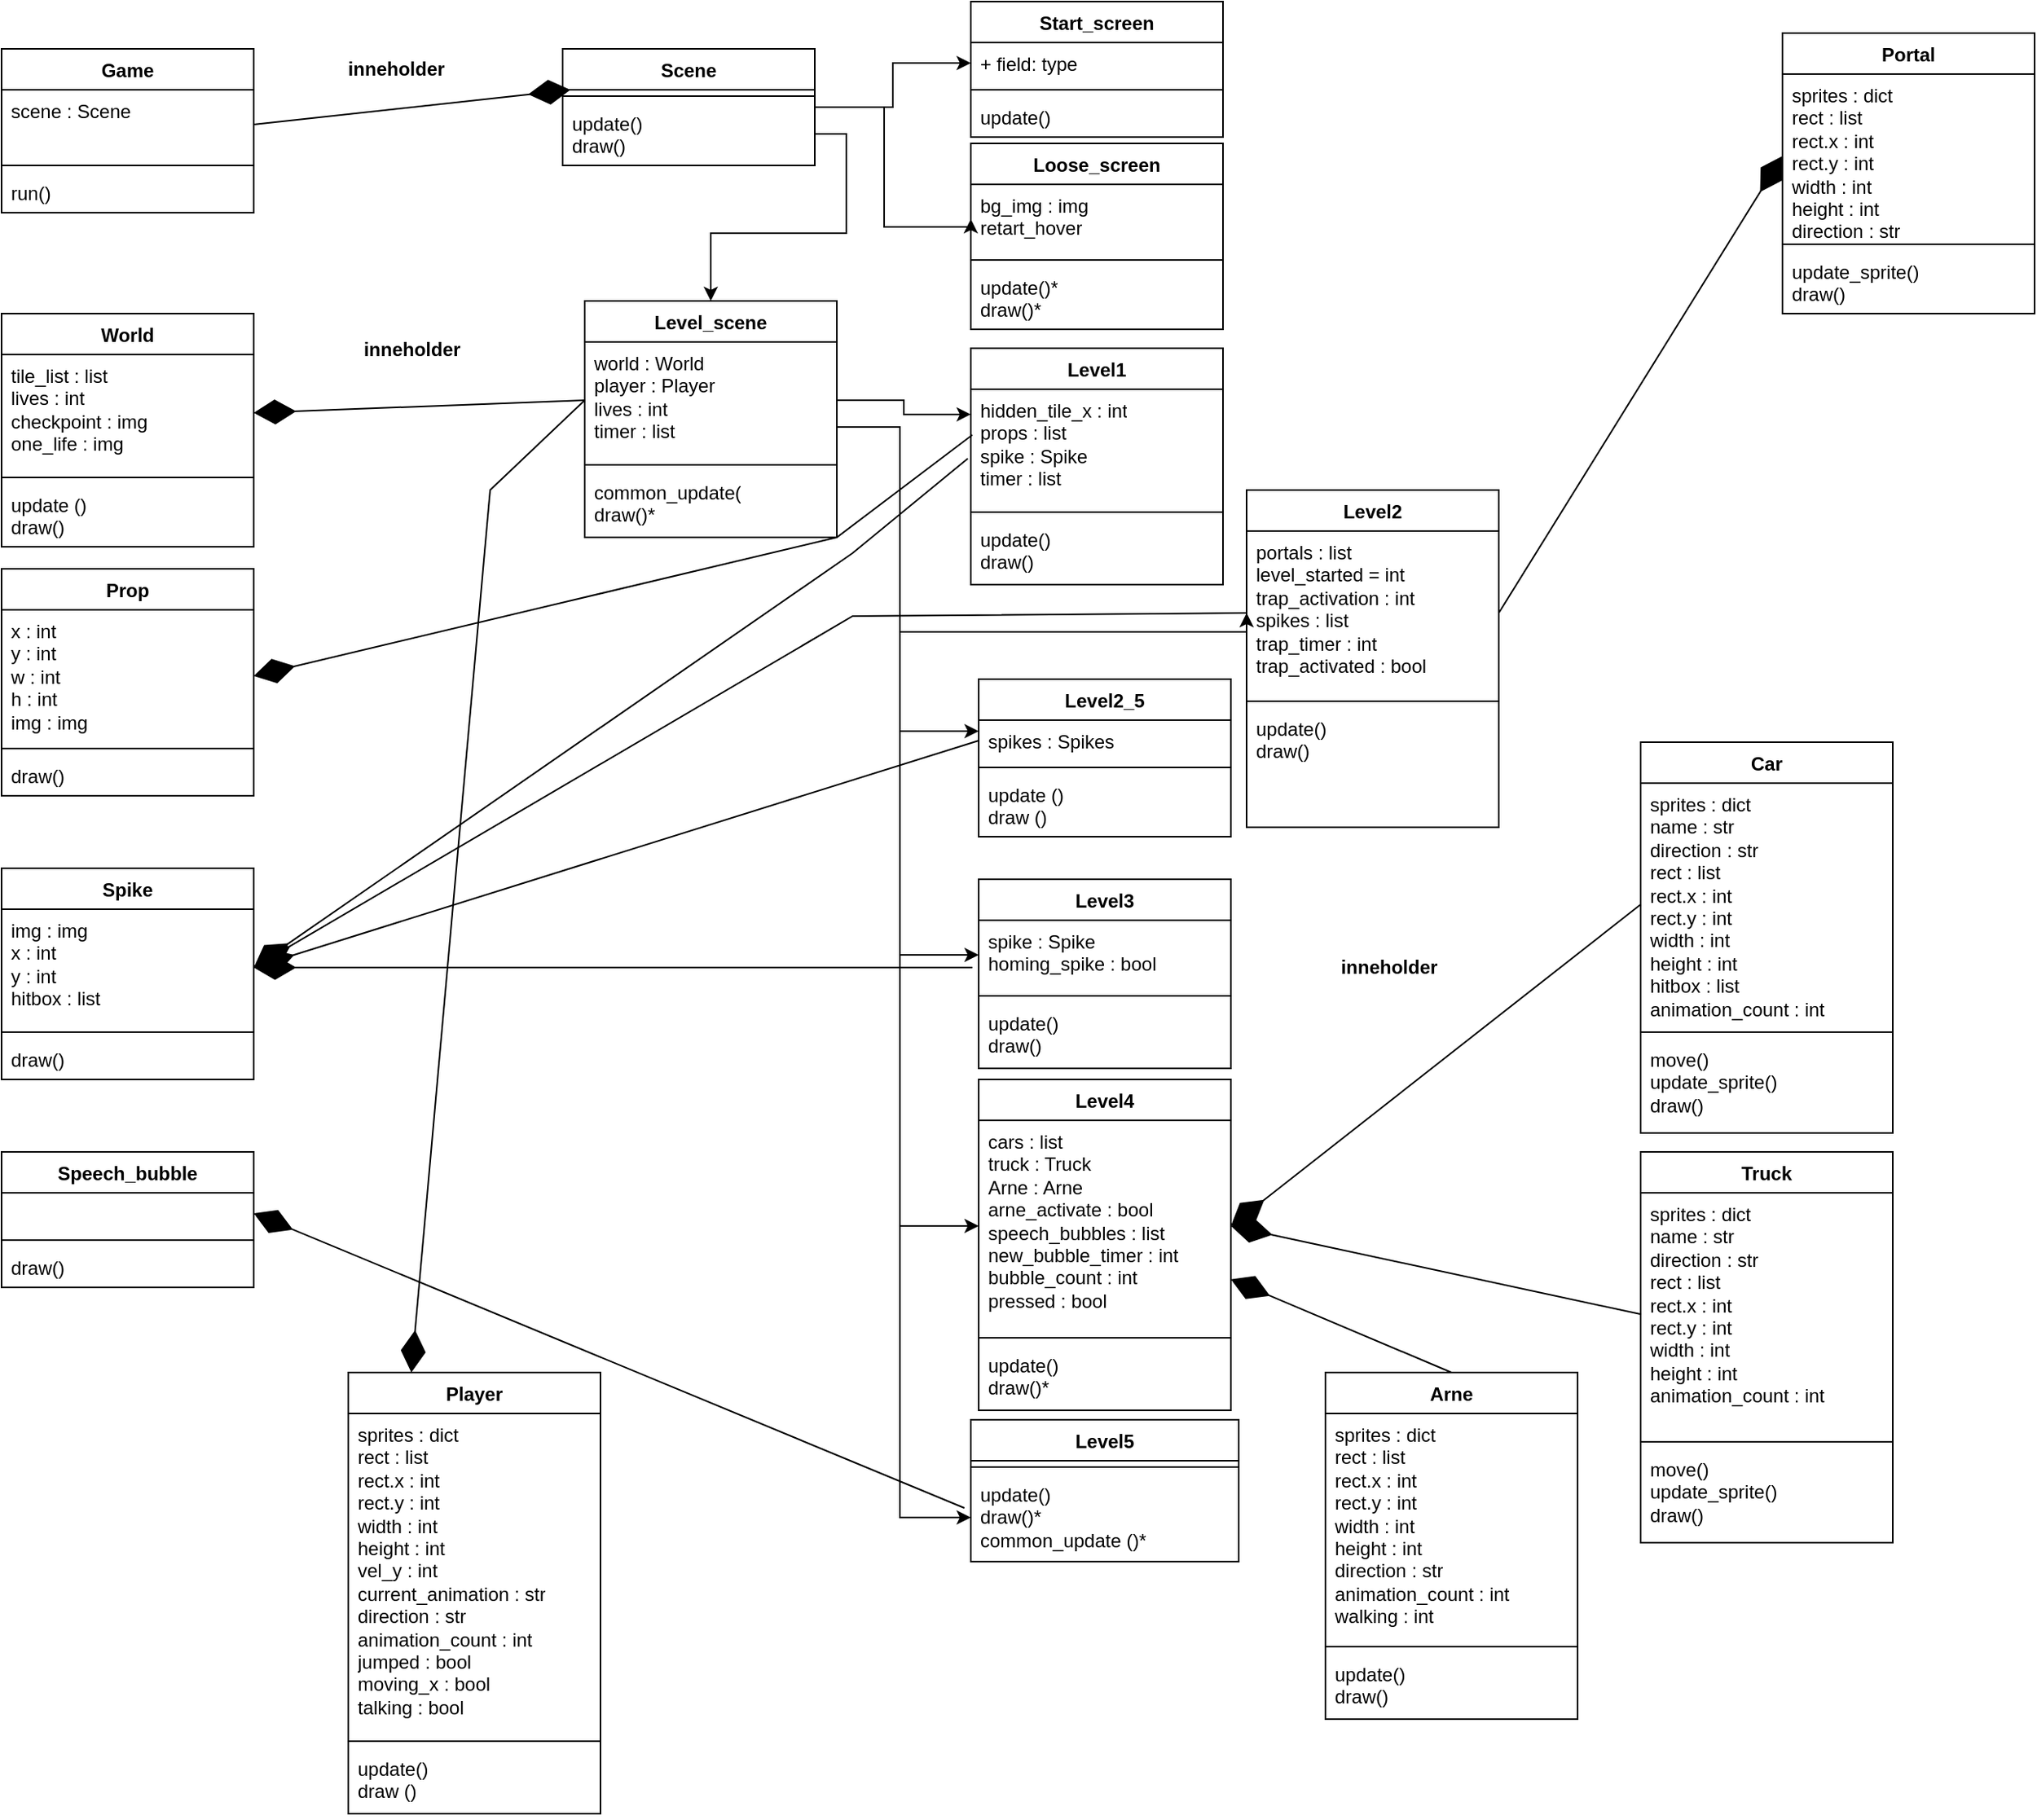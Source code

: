 <mxfile version="24.1.0" type="device">
  <diagram name="Page-1" id="Ebbxk_6DhA9hak8yVnVT">
    <mxGraphModel dx="2726" dy="1694" grid="1" gridSize="10" guides="1" tooltips="1" connect="1" arrows="1" fold="1" page="1" pageScale="1" pageWidth="827" pageHeight="1169" math="0" shadow="0">
      <root>
        <mxCell id="0" />
        <mxCell id="1" parent="0" />
        <mxCell id="CbIVxcJemx_BiSmKkHxG-1" value="Game" style="swimlane;fontStyle=1;align=center;verticalAlign=top;childLayout=stackLayout;horizontal=1;startSize=26;horizontalStack=0;resizeParent=1;resizeParentMax=0;resizeLast=0;collapsible=1;marginBottom=0;whiteSpace=wrap;html=1;" parent="1" vertex="1">
          <mxGeometry x="20" y="30" width="160" height="104" as="geometry" />
        </mxCell>
        <mxCell id="CbIVxcJemx_BiSmKkHxG-2" value="scene : Scene" style="text;strokeColor=none;fillColor=none;align=left;verticalAlign=top;spacingLeft=4;spacingRight=4;overflow=hidden;rotatable=0;points=[[0,0.5],[1,0.5]];portConstraint=eastwest;whiteSpace=wrap;html=1;" parent="CbIVxcJemx_BiSmKkHxG-1" vertex="1">
          <mxGeometry y="26" width="160" height="44" as="geometry" />
        </mxCell>
        <mxCell id="CbIVxcJemx_BiSmKkHxG-3" value="" style="line;strokeWidth=1;fillColor=none;align=left;verticalAlign=middle;spacingTop=-1;spacingLeft=3;spacingRight=3;rotatable=0;labelPosition=right;points=[];portConstraint=eastwest;strokeColor=inherit;" parent="CbIVxcJemx_BiSmKkHxG-1" vertex="1">
          <mxGeometry y="70" width="160" height="8" as="geometry" />
        </mxCell>
        <mxCell id="CbIVxcJemx_BiSmKkHxG-4" value="run()&lt;br&gt;&lt;span style=&quot;white-space: pre;&quot;&gt;&#x9;&lt;/span&gt;" style="text;strokeColor=none;fillColor=none;align=left;verticalAlign=top;spacingLeft=4;spacingRight=4;overflow=hidden;rotatable=0;points=[[0,0.5],[1,0.5]];portConstraint=eastwest;whiteSpace=wrap;html=1;" parent="CbIVxcJemx_BiSmKkHxG-1" vertex="1">
          <mxGeometry y="78" width="160" height="26" as="geometry" />
        </mxCell>
        <mxCell id="JnuXOSgZGFoVNnN7le-H-18" style="edgeStyle=orthogonalEdgeStyle;rounded=0;orthogonalLoop=1;jettySize=auto;html=1;entryX=0;entryY=0.5;entryDx=0;entryDy=0;" parent="1" source="CbIVxcJemx_BiSmKkHxG-5" target="CbIVxcJemx_BiSmKkHxG-15" edge="1">
          <mxGeometry relative="1" as="geometry" />
        </mxCell>
        <mxCell id="JnuXOSgZGFoVNnN7le-H-23" style="edgeStyle=orthogonalEdgeStyle;rounded=0;orthogonalLoop=1;jettySize=auto;html=1;entryX=0;entryY=0.5;entryDx=0;entryDy=0;" parent="1" source="CbIVxcJemx_BiSmKkHxG-5" target="JnuXOSgZGFoVNnN7le-H-20" edge="1">
          <mxGeometry relative="1" as="geometry">
            <Array as="points">
              <mxPoint x="580" y="67" />
              <mxPoint x="580" y="143" />
            </Array>
          </mxGeometry>
        </mxCell>
        <mxCell id="CbIVxcJemx_BiSmKkHxG-5" value="Scene" style="swimlane;fontStyle=1;align=center;verticalAlign=top;childLayout=stackLayout;horizontal=1;startSize=26;horizontalStack=0;resizeParent=1;resizeParentMax=0;resizeLast=0;collapsible=1;marginBottom=0;whiteSpace=wrap;html=1;" parent="1" vertex="1">
          <mxGeometry x="376" y="30" width="160" height="74" as="geometry" />
        </mxCell>
        <mxCell id="CbIVxcJemx_BiSmKkHxG-7" value="" style="line;strokeWidth=1;fillColor=none;align=left;verticalAlign=middle;spacingTop=-1;spacingLeft=3;spacingRight=3;rotatable=0;labelPosition=right;points=[];portConstraint=eastwest;strokeColor=inherit;" parent="CbIVxcJemx_BiSmKkHxG-5" vertex="1">
          <mxGeometry y="26" width="160" height="8" as="geometry" />
        </mxCell>
        <mxCell id="CbIVxcJemx_BiSmKkHxG-8" value="update()&lt;br&gt;draw()" style="text;strokeColor=none;fillColor=none;align=left;verticalAlign=top;spacingLeft=4;spacingRight=4;overflow=hidden;rotatable=0;points=[[0,0.5],[1,0.5]];portConstraint=eastwest;whiteSpace=wrap;html=1;" parent="CbIVxcJemx_BiSmKkHxG-5" vertex="1">
          <mxGeometry y="34" width="160" height="40" as="geometry" />
        </mxCell>
        <mxCell id="CbIVxcJemx_BiSmKkHxG-14" value="Start_screen" style="swimlane;fontStyle=1;align=center;verticalAlign=top;childLayout=stackLayout;horizontal=1;startSize=26;horizontalStack=0;resizeParent=1;resizeParentMax=0;resizeLast=0;collapsible=1;marginBottom=0;whiteSpace=wrap;html=1;" parent="1" vertex="1">
          <mxGeometry x="635" width="160" height="86" as="geometry" />
        </mxCell>
        <mxCell id="CbIVxcJemx_BiSmKkHxG-15" value="+ field: type" style="text;strokeColor=none;fillColor=none;align=left;verticalAlign=top;spacingLeft=4;spacingRight=4;overflow=hidden;rotatable=0;points=[[0,0.5],[1,0.5]];portConstraint=eastwest;whiteSpace=wrap;html=1;" parent="CbIVxcJemx_BiSmKkHxG-14" vertex="1">
          <mxGeometry y="26" width="160" height="26" as="geometry" />
        </mxCell>
        <mxCell id="CbIVxcJemx_BiSmKkHxG-16" value="" style="line;strokeWidth=1;fillColor=none;align=left;verticalAlign=middle;spacingTop=-1;spacingLeft=3;spacingRight=3;rotatable=0;labelPosition=right;points=[];portConstraint=eastwest;strokeColor=inherit;" parent="CbIVxcJemx_BiSmKkHxG-14" vertex="1">
          <mxGeometry y="52" width="160" height="8" as="geometry" />
        </mxCell>
        <mxCell id="CbIVxcJemx_BiSmKkHxG-17" value="update()" style="text;strokeColor=none;fillColor=none;align=left;verticalAlign=top;spacingLeft=4;spacingRight=4;overflow=hidden;rotatable=0;points=[[0,0.5],[1,0.5]];portConstraint=eastwest;whiteSpace=wrap;html=1;" parent="CbIVxcJemx_BiSmKkHxG-14" vertex="1">
          <mxGeometry y="60" width="160" height="26" as="geometry" />
        </mxCell>
        <mxCell id="spAWiIbim0lPPHiVurjQ-5" value="Level_scene" style="swimlane;fontStyle=1;align=center;verticalAlign=top;childLayout=stackLayout;horizontal=1;startSize=26;horizontalStack=0;resizeParent=1;resizeParentMax=0;resizeLast=0;collapsible=1;marginBottom=0;whiteSpace=wrap;html=1;" parent="1" vertex="1">
          <mxGeometry x="390" y="190" width="160" height="150" as="geometry" />
        </mxCell>
        <mxCell id="spAWiIbim0lPPHiVurjQ-6" value="world : World&lt;div&gt;player : Player&lt;/div&gt;&lt;div&gt;lives : int&lt;/div&gt;&lt;div&gt;timer : list&lt;/div&gt;&lt;div&gt;&lt;br&gt;&lt;/div&gt;" style="text;strokeColor=none;fillColor=none;align=left;verticalAlign=top;spacingLeft=4;spacingRight=4;overflow=hidden;rotatable=0;points=[[0,0.5],[1,0.5]];portConstraint=eastwest;whiteSpace=wrap;html=1;" parent="spAWiIbim0lPPHiVurjQ-5" vertex="1">
          <mxGeometry y="26" width="160" height="74" as="geometry" />
        </mxCell>
        <mxCell id="spAWiIbim0lPPHiVurjQ-7" value="" style="line;strokeWidth=1;fillColor=none;align=left;verticalAlign=middle;spacingTop=-1;spacingLeft=3;spacingRight=3;rotatable=0;labelPosition=right;points=[];portConstraint=eastwest;strokeColor=inherit;" parent="spAWiIbim0lPPHiVurjQ-5" vertex="1">
          <mxGeometry y="100" width="160" height="8" as="geometry" />
        </mxCell>
        <mxCell id="spAWiIbim0lPPHiVurjQ-8" value="&lt;div&gt;&lt;span style=&quot;background-color: initial;&quot;&gt;common_update(&lt;/span&gt;&lt;/div&gt;&lt;div&gt;&lt;span style=&quot;background-color: initial;&quot;&gt;draw()*&lt;/span&gt;&lt;br&gt;&lt;/div&gt;" style="text;strokeColor=none;fillColor=none;align=left;verticalAlign=top;spacingLeft=4;spacingRight=4;overflow=hidden;rotatable=0;points=[[0,0.5],[1,0.5]];portConstraint=eastwest;whiteSpace=wrap;html=1;" parent="spAWiIbim0lPPHiVurjQ-5" vertex="1">
          <mxGeometry y="108" width="160" height="42" as="geometry" />
        </mxCell>
        <mxCell id="spAWiIbim0lPPHiVurjQ-9" style="edgeStyle=orthogonalEdgeStyle;rounded=0;orthogonalLoop=1;jettySize=auto;html=1;entryX=0.5;entryY=0;entryDx=0;entryDy=0;" parent="1" source="CbIVxcJemx_BiSmKkHxG-8" target="spAWiIbim0lPPHiVurjQ-5" edge="1">
          <mxGeometry relative="1" as="geometry" />
        </mxCell>
        <mxCell id="spAWiIbim0lPPHiVurjQ-15" value="" style="edgeStyle=orthogonalEdgeStyle;rounded=0;orthogonalLoop=1;jettySize=auto;html=1;entryX=0;entryY=0.216;entryDx=0;entryDy=0;entryPerimeter=0;" parent="1" source="spAWiIbim0lPPHiVurjQ-6" target="oyk3hhe5RCSap7K3VobC-30" edge="1">
          <mxGeometry relative="1" as="geometry">
            <mxPoint x="630" y="240" as="targetPoint" />
          </mxGeometry>
        </mxCell>
        <mxCell id="jMoNaXCtbVuasNQORkRf-4" style="edgeStyle=orthogonalEdgeStyle;rounded=0;orthogonalLoop=1;jettySize=auto;html=1;entryX=0;entryY=0.5;entryDx=0;entryDy=0;" parent="1" source="spAWiIbim0lPPHiVurjQ-6" target="oyk3hhe5RCSap7K3VobC-26" edge="1">
          <mxGeometry relative="1" as="geometry">
            <mxPoint x="630" y="340" as="targetPoint" />
            <Array as="points">
              <mxPoint x="590" y="270" />
              <mxPoint x="590" y="400" />
              <mxPoint x="810" y="400" />
            </Array>
          </mxGeometry>
        </mxCell>
        <mxCell id="jMoNaXCtbVuasNQORkRf-5" value="World" style="swimlane;fontStyle=1;align=center;verticalAlign=top;childLayout=stackLayout;horizontal=1;startSize=26;horizontalStack=0;resizeParent=1;resizeParentMax=0;resizeLast=0;collapsible=1;marginBottom=0;whiteSpace=wrap;html=1;" parent="1" vertex="1">
          <mxGeometry x="20" y="198" width="160" height="148" as="geometry" />
        </mxCell>
        <mxCell id="jMoNaXCtbVuasNQORkRf-6" value="tile_list : list&lt;div&gt;lives : int&lt;/div&gt;&lt;div&gt;checkpoint : img&lt;/div&gt;&lt;div&gt;one_life : img&lt;/div&gt;" style="text;strokeColor=none;fillColor=none;align=left;verticalAlign=top;spacingLeft=4;spacingRight=4;overflow=hidden;rotatable=0;points=[[0,0.5],[1,0.5]];portConstraint=eastwest;whiteSpace=wrap;html=1;" parent="jMoNaXCtbVuasNQORkRf-5" vertex="1">
          <mxGeometry y="26" width="160" height="74" as="geometry" />
        </mxCell>
        <mxCell id="jMoNaXCtbVuasNQORkRf-7" value="" style="line;strokeWidth=1;fillColor=none;align=left;verticalAlign=middle;spacingTop=-1;spacingLeft=3;spacingRight=3;rotatable=0;labelPosition=right;points=[];portConstraint=eastwest;strokeColor=inherit;" parent="jMoNaXCtbVuasNQORkRf-5" vertex="1">
          <mxGeometry y="100" width="160" height="8" as="geometry" />
        </mxCell>
        <mxCell id="jMoNaXCtbVuasNQORkRf-8" value="&lt;div&gt;update ()&lt;/div&gt;draw()" style="text;strokeColor=none;fillColor=none;align=left;verticalAlign=top;spacingLeft=4;spacingRight=4;overflow=hidden;rotatable=0;points=[[0,0.5],[1,0.5]];portConstraint=eastwest;whiteSpace=wrap;html=1;" parent="jMoNaXCtbVuasNQORkRf-5" vertex="1">
          <mxGeometry y="108" width="160" height="40" as="geometry" />
        </mxCell>
        <mxCell id="jMoNaXCtbVuasNQORkRf-9" value="Player" style="swimlane;fontStyle=1;align=center;verticalAlign=top;childLayout=stackLayout;horizontal=1;startSize=26;horizontalStack=0;resizeParent=1;resizeParentMax=0;resizeLast=0;collapsible=1;marginBottom=0;whiteSpace=wrap;html=1;" parent="1" vertex="1">
          <mxGeometry x="240" y="870" width="160" height="280" as="geometry" />
        </mxCell>
        <mxCell id="jMoNaXCtbVuasNQORkRf-10" value="sprites : dict&lt;div&gt;rect : list&lt;/div&gt;&lt;div&gt;rect.x : int&lt;/div&gt;&lt;div&gt;rect.y : int&lt;/div&gt;&lt;div&gt;width : int&lt;/div&gt;&lt;div&gt;height : int&lt;/div&gt;&lt;div&gt;vel_y : int&lt;/div&gt;&lt;div&gt;current_animation : str&lt;/div&gt;&lt;div&gt;direction : str&lt;/div&gt;&lt;div&gt;animation_count : int&lt;/div&gt;&lt;div&gt;jumped : bool&lt;/div&gt;&lt;div&gt;moving_x : bool&lt;/div&gt;&lt;div&gt;talking : bool&lt;/div&gt;" style="text;strokeColor=none;fillColor=none;align=left;verticalAlign=top;spacingLeft=4;spacingRight=4;overflow=hidden;rotatable=0;points=[[0,0.5],[1,0.5]];portConstraint=eastwest;whiteSpace=wrap;html=1;" parent="jMoNaXCtbVuasNQORkRf-9" vertex="1">
          <mxGeometry y="26" width="160" height="204" as="geometry" />
        </mxCell>
        <mxCell id="jMoNaXCtbVuasNQORkRf-11" value="" style="line;strokeWidth=1;fillColor=none;align=left;verticalAlign=middle;spacingTop=-1;spacingLeft=3;spacingRight=3;rotatable=0;labelPosition=right;points=[];portConstraint=eastwest;strokeColor=inherit;" parent="jMoNaXCtbVuasNQORkRf-9" vertex="1">
          <mxGeometry y="230" width="160" height="8" as="geometry" />
        </mxCell>
        <mxCell id="jMoNaXCtbVuasNQORkRf-12" value="update()&lt;div&gt;draw ()&lt;/div&gt;" style="text;strokeColor=none;fillColor=none;align=left;verticalAlign=top;spacingLeft=4;spacingRight=4;overflow=hidden;rotatable=0;points=[[0,0.5],[1,0.5]];portConstraint=eastwest;whiteSpace=wrap;html=1;" parent="jMoNaXCtbVuasNQORkRf-9" vertex="1">
          <mxGeometry y="238" width="160" height="42" as="geometry" />
        </mxCell>
        <mxCell id="WpdQJ1alRs7kfE9KycOP-10" value="Level5" style="swimlane;fontStyle=1;align=center;verticalAlign=top;childLayout=stackLayout;horizontal=1;startSize=26;horizontalStack=0;resizeParent=1;resizeParentMax=0;resizeLast=0;collapsible=1;marginBottom=0;whiteSpace=wrap;html=1;" parent="1" vertex="1">
          <mxGeometry x="635" y="900" width="170" height="90" as="geometry" />
        </mxCell>
        <mxCell id="WpdQJ1alRs7kfE9KycOP-11" value="" style="line;strokeWidth=1;fillColor=none;align=left;verticalAlign=middle;spacingTop=-1;spacingLeft=3;spacingRight=3;rotatable=0;labelPosition=right;points=[];portConstraint=eastwest;strokeColor=inherit;" parent="WpdQJ1alRs7kfE9KycOP-10" vertex="1">
          <mxGeometry y="26" width="170" height="8" as="geometry" />
        </mxCell>
        <mxCell id="WpdQJ1alRs7kfE9KycOP-12" value="update()&lt;div&gt;draw()*&lt;/div&gt;&lt;div&gt;common_update ()*&lt;/div&gt;" style="text;strokeColor=none;fillColor=none;align=left;verticalAlign=top;spacingLeft=4;spacingRight=4;overflow=hidden;rotatable=0;points=[[0,0.5],[1,0.5]];portConstraint=eastwest;whiteSpace=wrap;html=1;" parent="WpdQJ1alRs7kfE9KycOP-10" vertex="1">
          <mxGeometry y="34" width="170" height="56" as="geometry" />
        </mxCell>
        <mxCell id="WpdQJ1alRs7kfE9KycOP-13" value="" style="endArrow=classic;html=1;rounded=0;entryX=0;entryY=0.269;entryDx=0;entryDy=0;entryPerimeter=0;" parent="1" target="oyk3hhe5RCSap7K3VobC-22" edge="1">
          <mxGeometry width="50" height="50" relative="1" as="geometry">
            <mxPoint x="590" y="340" as="sourcePoint" />
            <mxPoint x="627.96" y="451.02" as="targetPoint" />
            <Array as="points">
              <mxPoint x="590" y="463" />
            </Array>
          </mxGeometry>
        </mxCell>
        <mxCell id="WpdQJ1alRs7kfE9KycOP-14" value="" style="endArrow=classic;html=1;rounded=0;entryX=0;entryY=0.5;entryDx=0;entryDy=0;" parent="1" edge="1" target="oyk3hhe5RCSap7K3VobC-18">
          <mxGeometry width="50" height="50" relative="1" as="geometry">
            <mxPoint x="590" y="450" as="sourcePoint" />
            <mxPoint x="628" y="561" as="targetPoint" />
            <Array as="points">
              <mxPoint x="590" y="605" />
            </Array>
          </mxGeometry>
        </mxCell>
        <mxCell id="WpdQJ1alRs7kfE9KycOP-15" value="" style="endArrow=classic;html=1;rounded=0;entryX=0;entryY=0.5;entryDx=0;entryDy=0;" parent="1" edge="1" target="oyk3hhe5RCSap7K3VobC-14">
          <mxGeometry width="50" height="50" relative="1" as="geometry">
            <mxPoint x="590" y="560" as="sourcePoint" />
            <mxPoint x="628" y="671" as="targetPoint" />
            <Array as="points">
              <mxPoint x="590" y="777" />
            </Array>
          </mxGeometry>
        </mxCell>
        <mxCell id="WpdQJ1alRs7kfE9KycOP-16" value="" style="endArrow=classic;html=1;rounded=0;entryX=0;entryY=0.5;entryDx=0;entryDy=0;" parent="1" edge="1" target="WpdQJ1alRs7kfE9KycOP-12">
          <mxGeometry width="50" height="50" relative="1" as="geometry">
            <mxPoint x="590" y="650" as="sourcePoint" />
            <mxPoint x="628" y="761" as="targetPoint" />
            <Array as="points">
              <mxPoint x="590" y="962" />
            </Array>
          </mxGeometry>
        </mxCell>
        <mxCell id="JnuXOSgZGFoVNnN7le-H-1" value="Prop" style="swimlane;fontStyle=1;align=center;verticalAlign=top;childLayout=stackLayout;horizontal=1;startSize=26;horizontalStack=0;resizeParent=1;resizeParentMax=0;resizeLast=0;collapsible=1;marginBottom=0;whiteSpace=wrap;html=1;" parent="1" vertex="1">
          <mxGeometry x="20" y="360" width="160" height="144" as="geometry" />
        </mxCell>
        <mxCell id="JnuXOSgZGFoVNnN7le-H-2" value="x : int&lt;div&gt;y : int&lt;/div&gt;&lt;div&gt;w : int&lt;/div&gt;&lt;div&gt;h : int&lt;/div&gt;&lt;div&gt;img : img&lt;/div&gt;&lt;div&gt;&lt;br&gt;&lt;/div&gt;&lt;div&gt;&lt;br&gt;&lt;/div&gt;" style="text;strokeColor=none;fillColor=none;align=left;verticalAlign=top;spacingLeft=4;spacingRight=4;overflow=hidden;rotatable=0;points=[[0,0.5],[1,0.5]];portConstraint=eastwest;whiteSpace=wrap;html=1;" parent="JnuXOSgZGFoVNnN7le-H-1" vertex="1">
          <mxGeometry y="26" width="160" height="84" as="geometry" />
        </mxCell>
        <mxCell id="JnuXOSgZGFoVNnN7le-H-3" value="" style="line;strokeWidth=1;fillColor=none;align=left;verticalAlign=middle;spacingTop=-1;spacingLeft=3;spacingRight=3;rotatable=0;labelPosition=right;points=[];portConstraint=eastwest;strokeColor=inherit;" parent="JnuXOSgZGFoVNnN7le-H-1" vertex="1">
          <mxGeometry y="110" width="160" height="8" as="geometry" />
        </mxCell>
        <mxCell id="JnuXOSgZGFoVNnN7le-H-4" value="draw()" style="text;strokeColor=none;fillColor=none;align=left;verticalAlign=top;spacingLeft=4;spacingRight=4;overflow=hidden;rotatable=0;points=[[0,0.5],[1,0.5]];portConstraint=eastwest;whiteSpace=wrap;html=1;" parent="JnuXOSgZGFoVNnN7le-H-1" vertex="1">
          <mxGeometry y="118" width="160" height="26" as="geometry" />
        </mxCell>
        <mxCell id="JnuXOSgZGFoVNnN7le-H-6" value="Spike" style="swimlane;fontStyle=1;align=center;verticalAlign=top;childLayout=stackLayout;horizontal=1;startSize=26;horizontalStack=0;resizeParent=1;resizeParentMax=0;resizeLast=0;collapsible=1;marginBottom=0;whiteSpace=wrap;html=1;" parent="1" vertex="1">
          <mxGeometry x="20" y="550" width="160" height="134" as="geometry" />
        </mxCell>
        <mxCell id="JnuXOSgZGFoVNnN7le-H-7" value="img : img&lt;div&gt;x : int&lt;/div&gt;&lt;div&gt;y : int&lt;/div&gt;&lt;div&gt;hitbox : list&lt;/div&gt;" style="text;strokeColor=none;fillColor=none;align=left;verticalAlign=top;spacingLeft=4;spacingRight=4;overflow=hidden;rotatable=0;points=[[0,0.5],[1,0.5]];portConstraint=eastwest;whiteSpace=wrap;html=1;" parent="JnuXOSgZGFoVNnN7le-H-6" vertex="1">
          <mxGeometry y="26" width="160" height="74" as="geometry" />
        </mxCell>
        <mxCell id="JnuXOSgZGFoVNnN7le-H-8" value="" style="line;strokeWidth=1;fillColor=none;align=left;verticalAlign=middle;spacingTop=-1;spacingLeft=3;spacingRight=3;rotatable=0;labelPosition=right;points=[];portConstraint=eastwest;strokeColor=inherit;" parent="JnuXOSgZGFoVNnN7le-H-6" vertex="1">
          <mxGeometry y="100" width="160" height="8" as="geometry" />
        </mxCell>
        <mxCell id="JnuXOSgZGFoVNnN7le-H-9" value="draw()" style="text;strokeColor=none;fillColor=none;align=left;verticalAlign=top;spacingLeft=4;spacingRight=4;overflow=hidden;rotatable=0;points=[[0,0.5],[1,0.5]];portConstraint=eastwest;whiteSpace=wrap;html=1;" parent="JnuXOSgZGFoVNnN7le-H-6" vertex="1">
          <mxGeometry y="108" width="160" height="26" as="geometry" />
        </mxCell>
        <mxCell id="JnuXOSgZGFoVNnN7le-H-10" value="Speech_bubble" style="swimlane;fontStyle=1;align=center;verticalAlign=top;childLayout=stackLayout;horizontal=1;startSize=26;horizontalStack=0;resizeParent=1;resizeParentMax=0;resizeLast=0;collapsible=1;marginBottom=0;whiteSpace=wrap;html=1;" parent="1" vertex="1">
          <mxGeometry x="20" y="730" width="160" height="86" as="geometry" />
        </mxCell>
        <mxCell id="JnuXOSgZGFoVNnN7le-H-11" value="&lt;div&gt;&lt;br&gt;&lt;/div&gt;" style="text;strokeColor=none;fillColor=none;align=left;verticalAlign=top;spacingLeft=4;spacingRight=4;overflow=hidden;rotatable=0;points=[[0,0.5],[1,0.5]];portConstraint=eastwest;whiteSpace=wrap;html=1;" parent="JnuXOSgZGFoVNnN7le-H-10" vertex="1">
          <mxGeometry y="26" width="160" height="26" as="geometry" />
        </mxCell>
        <mxCell id="JnuXOSgZGFoVNnN7le-H-12" value="" style="line;strokeWidth=1;fillColor=none;align=left;verticalAlign=middle;spacingTop=-1;spacingLeft=3;spacingRight=3;rotatable=0;labelPosition=right;points=[];portConstraint=eastwest;strokeColor=inherit;" parent="JnuXOSgZGFoVNnN7le-H-10" vertex="1">
          <mxGeometry y="52" width="160" height="8" as="geometry" />
        </mxCell>
        <mxCell id="JnuXOSgZGFoVNnN7le-H-13" value="draw()" style="text;strokeColor=none;fillColor=none;align=left;verticalAlign=top;spacingLeft=4;spacingRight=4;overflow=hidden;rotatable=0;points=[[0,0.5],[1,0.5]];portConstraint=eastwest;whiteSpace=wrap;html=1;" parent="JnuXOSgZGFoVNnN7le-H-10" vertex="1">
          <mxGeometry y="60" width="160" height="26" as="geometry" />
        </mxCell>
        <mxCell id="JnuXOSgZGFoVNnN7le-H-19" value="Loose_screen" style="swimlane;fontStyle=1;align=center;verticalAlign=top;childLayout=stackLayout;horizontal=1;startSize=26;horizontalStack=0;resizeParent=1;resizeParentMax=0;resizeLast=0;collapsible=1;marginBottom=0;whiteSpace=wrap;html=1;" parent="1" vertex="1">
          <mxGeometry x="635" y="90" width="160" height="118" as="geometry" />
        </mxCell>
        <mxCell id="JnuXOSgZGFoVNnN7le-H-20" value="bg_img : img&lt;div&gt;retart_hover&lt;/div&gt;" style="text;strokeColor=none;fillColor=none;align=left;verticalAlign=top;spacingLeft=4;spacingRight=4;overflow=hidden;rotatable=0;points=[[0,0.5],[1,0.5]];portConstraint=eastwest;whiteSpace=wrap;html=1;" parent="JnuXOSgZGFoVNnN7le-H-19" vertex="1">
          <mxGeometry y="26" width="160" height="44" as="geometry" />
        </mxCell>
        <mxCell id="JnuXOSgZGFoVNnN7le-H-21" value="" style="line;strokeWidth=1;fillColor=none;align=left;verticalAlign=middle;spacingTop=-1;spacingLeft=3;spacingRight=3;rotatable=0;labelPosition=right;points=[];portConstraint=eastwest;strokeColor=inherit;" parent="JnuXOSgZGFoVNnN7le-H-19" vertex="1">
          <mxGeometry y="70" width="160" height="8" as="geometry" />
        </mxCell>
        <mxCell id="JnuXOSgZGFoVNnN7le-H-22" value="update()*&lt;div&gt;draw()*&lt;/div&gt;" style="text;strokeColor=none;fillColor=none;align=left;verticalAlign=top;spacingLeft=4;spacingRight=4;overflow=hidden;rotatable=0;points=[[0,0.5],[1,0.5]];portConstraint=eastwest;whiteSpace=wrap;html=1;" parent="JnuXOSgZGFoVNnN7le-H-19" vertex="1">
          <mxGeometry y="78" width="160" height="40" as="geometry" />
        </mxCell>
        <mxCell id="JnuXOSgZGFoVNnN7le-H-24" value="Car" style="swimlane;fontStyle=1;align=center;verticalAlign=top;childLayout=stackLayout;horizontal=1;startSize=26;horizontalStack=0;resizeParent=1;resizeParentMax=0;resizeLast=0;collapsible=1;marginBottom=0;whiteSpace=wrap;html=1;" parent="1" vertex="1">
          <mxGeometry x="1060" y="470" width="160" height="248" as="geometry" />
        </mxCell>
        <mxCell id="JnuXOSgZGFoVNnN7le-H-25" value="sprites : dict&lt;div&gt;name : str&lt;/div&gt;&lt;div&gt;direction : str&lt;/div&gt;&lt;div&gt;rect : list&lt;/div&gt;&lt;div&gt;rect.x : int&lt;/div&gt;&lt;div&gt;rect.y : int&lt;/div&gt;&lt;div&gt;width : int&lt;/div&gt;&lt;div&gt;height : int&lt;/div&gt;&lt;div&gt;hitbox : list&lt;/div&gt;&lt;div&gt;animation_count : int&lt;/div&gt;" style="text;strokeColor=none;fillColor=none;align=left;verticalAlign=top;spacingLeft=4;spacingRight=4;overflow=hidden;rotatable=0;points=[[0,0.5],[1,0.5]];portConstraint=eastwest;whiteSpace=wrap;html=1;" parent="JnuXOSgZGFoVNnN7le-H-24" vertex="1">
          <mxGeometry y="26" width="160" height="154" as="geometry" />
        </mxCell>
        <mxCell id="JnuXOSgZGFoVNnN7le-H-26" value="" style="line;strokeWidth=1;fillColor=none;align=left;verticalAlign=middle;spacingTop=-1;spacingLeft=3;spacingRight=3;rotatable=0;labelPosition=right;points=[];portConstraint=eastwest;strokeColor=inherit;" parent="JnuXOSgZGFoVNnN7le-H-24" vertex="1">
          <mxGeometry y="180" width="160" height="8" as="geometry" />
        </mxCell>
        <mxCell id="JnuXOSgZGFoVNnN7le-H-27" value="move()&lt;div&gt;update_sprite()&lt;/div&gt;&lt;div&gt;draw()&lt;/div&gt;" style="text;strokeColor=none;fillColor=none;align=left;verticalAlign=top;spacingLeft=4;spacingRight=4;overflow=hidden;rotatable=0;points=[[0,0.5],[1,0.5]];portConstraint=eastwest;whiteSpace=wrap;html=1;" parent="JnuXOSgZGFoVNnN7le-H-24" vertex="1">
          <mxGeometry y="188" width="160" height="60" as="geometry" />
        </mxCell>
        <mxCell id="JnuXOSgZGFoVNnN7le-H-28" value="Truck" style="swimlane;fontStyle=1;align=center;verticalAlign=top;childLayout=stackLayout;horizontal=1;startSize=26;horizontalStack=0;resizeParent=1;resizeParentMax=0;resizeLast=0;collapsible=1;marginBottom=0;whiteSpace=wrap;html=1;" parent="1" vertex="1">
          <mxGeometry x="1060" y="730" width="160" height="248" as="geometry" />
        </mxCell>
        <mxCell id="JnuXOSgZGFoVNnN7le-H-29" value="sprites : dict&lt;div&gt;name : str&lt;/div&gt;&lt;div&gt;direction : str&lt;/div&gt;&lt;div&gt;rect : list&lt;/div&gt;&lt;div&gt;rect.x : int&lt;/div&gt;&lt;div&gt;rect.y : int&lt;/div&gt;&lt;div&gt;width : int&lt;/div&gt;&lt;div&gt;height : int&lt;/div&gt;&lt;div&gt;animation_count : int&lt;/div&gt;" style="text;strokeColor=none;fillColor=none;align=left;verticalAlign=top;spacingLeft=4;spacingRight=4;overflow=hidden;rotatable=0;points=[[0,0.5],[1,0.5]];portConstraint=eastwest;whiteSpace=wrap;html=1;" parent="JnuXOSgZGFoVNnN7le-H-28" vertex="1">
          <mxGeometry y="26" width="160" height="154" as="geometry" />
        </mxCell>
        <mxCell id="JnuXOSgZGFoVNnN7le-H-30" value="" style="line;strokeWidth=1;fillColor=none;align=left;verticalAlign=middle;spacingTop=-1;spacingLeft=3;spacingRight=3;rotatable=0;labelPosition=right;points=[];portConstraint=eastwest;strokeColor=inherit;" parent="JnuXOSgZGFoVNnN7le-H-28" vertex="1">
          <mxGeometry y="180" width="160" height="8" as="geometry" />
        </mxCell>
        <mxCell id="JnuXOSgZGFoVNnN7le-H-31" value="move()&lt;div&gt;update_sprite()&lt;/div&gt;&lt;div&gt;draw()&lt;/div&gt;" style="text;strokeColor=none;fillColor=none;align=left;verticalAlign=top;spacingLeft=4;spacingRight=4;overflow=hidden;rotatable=0;points=[[0,0.5],[1,0.5]];portConstraint=eastwest;whiteSpace=wrap;html=1;" parent="JnuXOSgZGFoVNnN7le-H-28" vertex="1">
          <mxGeometry y="188" width="160" height="60" as="geometry" />
        </mxCell>
        <mxCell id="JnuXOSgZGFoVNnN7le-H-32" value="Portal" style="swimlane;fontStyle=1;align=center;verticalAlign=top;childLayout=stackLayout;horizontal=1;startSize=26;horizontalStack=0;resizeParent=1;resizeParentMax=0;resizeLast=0;collapsible=1;marginBottom=0;whiteSpace=wrap;html=1;" parent="1" vertex="1">
          <mxGeometry x="1150" y="20" width="160" height="178" as="geometry" />
        </mxCell>
        <mxCell id="JnuXOSgZGFoVNnN7le-H-33" value="sprites : dict&lt;div&gt;rect : list&lt;/div&gt;&lt;div&gt;rect.x : int&lt;/div&gt;&lt;div&gt;rect.y : int&lt;/div&gt;&lt;div&gt;width : int&lt;/div&gt;&lt;div&gt;height : int&lt;/div&gt;&lt;div&gt;direction : str&lt;/div&gt;&lt;div&gt;animation_count : int&lt;/div&gt;" style="text;strokeColor=none;fillColor=none;align=left;verticalAlign=top;spacingLeft=4;spacingRight=4;overflow=hidden;rotatable=0;points=[[0,0.5],[1,0.5]];portConstraint=eastwest;whiteSpace=wrap;html=1;" parent="JnuXOSgZGFoVNnN7le-H-32" vertex="1">
          <mxGeometry y="26" width="160" height="104" as="geometry" />
        </mxCell>
        <mxCell id="JnuXOSgZGFoVNnN7le-H-34" value="" style="line;strokeWidth=1;fillColor=none;align=left;verticalAlign=middle;spacingTop=-1;spacingLeft=3;spacingRight=3;rotatable=0;labelPosition=right;points=[];portConstraint=eastwest;strokeColor=inherit;" parent="JnuXOSgZGFoVNnN7le-H-32" vertex="1">
          <mxGeometry y="130" width="160" height="8" as="geometry" />
        </mxCell>
        <mxCell id="JnuXOSgZGFoVNnN7le-H-35" value="update_sprite()&lt;div&gt;draw()&lt;/div&gt;" style="text;strokeColor=none;fillColor=none;align=left;verticalAlign=top;spacingLeft=4;spacingRight=4;overflow=hidden;rotatable=0;points=[[0,0.5],[1,0.5]];portConstraint=eastwest;whiteSpace=wrap;html=1;" parent="JnuXOSgZGFoVNnN7le-H-32" vertex="1">
          <mxGeometry y="138" width="160" height="40" as="geometry" />
        </mxCell>
        <mxCell id="oyk3hhe5RCSap7K3VobC-1" value="" style="endArrow=diamondThin;endFill=1;endSize=24;html=1;rounded=0;exitX=0;exitY=0.5;exitDx=0;exitDy=0;entryX=1;entryY=0.5;entryDx=0;entryDy=0;" edge="1" parent="1" source="spAWiIbim0lPPHiVurjQ-6" target="jMoNaXCtbVuasNQORkRf-6">
          <mxGeometry width="160" relative="1" as="geometry">
            <mxPoint x="240" y="350" as="sourcePoint" />
            <mxPoint x="400" y="350" as="targetPoint" />
          </mxGeometry>
        </mxCell>
        <mxCell id="oyk3hhe5RCSap7K3VobC-2" value="" style="endArrow=diamondThin;endFill=1;endSize=24;html=1;rounded=0;exitX=1;exitY=0.5;exitDx=0;exitDy=0;entryX=0.031;entryY=0;entryDx=0;entryDy=0;entryPerimeter=0;" edge="1" parent="1" source="CbIVxcJemx_BiSmKkHxG-2" target="CbIVxcJemx_BiSmKkHxG-7">
          <mxGeometry width="160" relative="1" as="geometry">
            <mxPoint x="400" y="172" as="sourcePoint" />
            <mxPoint x="190" y="190" as="targetPoint" />
          </mxGeometry>
        </mxCell>
        <mxCell id="oyk3hhe5RCSap7K3VobC-3" value="" style="endArrow=diamondThin;endFill=1;endSize=24;html=1;rounded=0;exitX=0.006;exitY=0.392;exitDx=0;exitDy=0;entryX=1;entryY=0.5;entryDx=0;entryDy=0;exitPerimeter=0;" edge="1" parent="1" source="oyk3hhe5RCSap7K3VobC-30" target="JnuXOSgZGFoVNnN7le-H-2">
          <mxGeometry width="160" relative="1" as="geometry">
            <mxPoint x="630" y="257" as="sourcePoint" />
            <mxPoint x="240" y="468" as="targetPoint" />
            <Array as="points">
              <mxPoint x="550" y="340" />
            </Array>
          </mxGeometry>
        </mxCell>
        <mxCell id="oyk3hhe5RCSap7K3VobC-4" value="" style="endArrow=diamondThin;endFill=1;endSize=24;html=1;rounded=0;exitX=-0.012;exitY=0.595;exitDx=0;exitDy=0;entryX=1;entryY=0.5;entryDx=0;entryDy=0;exitPerimeter=0;" edge="1" parent="1" source="oyk3hhe5RCSap7K3VobC-30" target="JnuXOSgZGFoVNnN7le-H-7">
          <mxGeometry width="160" relative="1" as="geometry">
            <mxPoint x="628.98" y="269.006" as="sourcePoint" />
            <mxPoint x="220" y="600" as="targetPoint" />
            <Array as="points">
              <mxPoint x="560" y="350" />
            </Array>
          </mxGeometry>
        </mxCell>
        <mxCell id="oyk3hhe5RCSap7K3VobC-5" value="" style="endArrow=diamondThin;endFill=1;endSize=24;html=1;rounded=0;exitX=0;exitY=0.5;exitDx=0;exitDy=0;entryX=1;entryY=0.5;entryDx=0;entryDy=0;" edge="1" parent="1" source="oyk3hhe5RCSap7K3VobC-26" target="JnuXOSgZGFoVNnN7le-H-7">
          <mxGeometry width="160" relative="1" as="geometry">
            <mxPoint x="630" y="357" as="sourcePoint" />
            <mxPoint x="200" y="281" as="targetPoint" />
            <Array as="points">
              <mxPoint x="560" y="390" />
            </Array>
          </mxGeometry>
        </mxCell>
        <mxCell id="oyk3hhe5RCSap7K3VobC-6" value="" style="endArrow=diamondThin;endFill=1;endSize=24;html=1;rounded=0;exitX=0;exitY=0.5;exitDx=0;exitDy=0;entryX=1;entryY=0.5;entryDx=0;entryDy=0;" edge="1" parent="1" source="oyk3hhe5RCSap7K3VobC-22" target="JnuXOSgZGFoVNnN7le-H-7">
          <mxGeometry width="160" relative="1" as="geometry">
            <mxPoint x="630" y="457" as="sourcePoint" />
            <mxPoint x="210" y="291" as="targetPoint" />
          </mxGeometry>
        </mxCell>
        <mxCell id="oyk3hhe5RCSap7K3VobC-7" value="" style="endArrow=diamondThin;endFill=1;endSize=24;html=1;rounded=0;exitX=-0.025;exitY=0.682;exitDx=0;exitDy=0;entryX=1;entryY=0.5;entryDx=0;entryDy=0;exitPerimeter=0;" edge="1" parent="1" source="oyk3hhe5RCSap7K3VobC-18" target="JnuXOSgZGFoVNnN7le-H-7">
          <mxGeometry width="160" relative="1" as="geometry">
            <mxPoint x="626.94" y="639.982" as="sourcePoint" />
            <mxPoint x="220" y="301" as="targetPoint" />
          </mxGeometry>
        </mxCell>
        <mxCell id="oyk3hhe5RCSap7K3VobC-9" value="" style="endArrow=diamondThin;endFill=1;endSize=24;html=1;rounded=0;exitX=-0.024;exitY=0.393;exitDx=0;exitDy=0;entryX=1;entryY=0.5;entryDx=0;entryDy=0;exitPerimeter=0;" edge="1" parent="1" source="WpdQJ1alRs7kfE9KycOP-12" target="JnuXOSgZGFoVNnN7le-H-11">
          <mxGeometry width="160" relative="1" as="geometry">
            <mxPoint x="635" y="869" as="sourcePoint" />
            <mxPoint x="190" y="623" as="targetPoint" />
          </mxGeometry>
        </mxCell>
        <mxCell id="oyk3hhe5RCSap7K3VobC-13" value="Level4" style="swimlane;fontStyle=1;align=center;verticalAlign=top;childLayout=stackLayout;horizontal=1;startSize=26;horizontalStack=0;resizeParent=1;resizeParentMax=0;resizeLast=0;collapsible=1;marginBottom=0;whiteSpace=wrap;html=1;" vertex="1" parent="1">
          <mxGeometry x="640" y="684" width="160" height="210" as="geometry" />
        </mxCell>
        <mxCell id="oyk3hhe5RCSap7K3VobC-14" value="&lt;span style=&quot;text-align: center; text-wrap: nowrap;&quot;&gt;cars : list&lt;/span&gt;&lt;div style=&quot;text-wrap: nowrap;&quot;&gt;&lt;div style=&quot;&quot;&gt;truck : Truck&lt;/div&gt;&lt;div style=&quot;&quot;&gt;Arne : Arne&lt;/div&gt;&lt;div style=&quot;&quot;&gt;arne_activate : bool&lt;/div&gt;&lt;div style=&quot;&quot;&gt;speech_bubbles : list&lt;/div&gt;&lt;div style=&quot;&quot;&gt;new_bubble_timer : int&lt;/div&gt;&lt;div style=&quot;&quot;&gt;bubble_count : int&lt;/div&gt;&lt;div style=&quot;&quot;&gt;pressed : bool&lt;/div&gt;&lt;/div&gt;" style="text;strokeColor=none;fillColor=none;align=left;verticalAlign=top;spacingLeft=4;spacingRight=4;overflow=hidden;rotatable=0;points=[[0,0.5],[1,0.5]];portConstraint=eastwest;whiteSpace=wrap;html=1;" vertex="1" parent="oyk3hhe5RCSap7K3VobC-13">
          <mxGeometry y="26" width="160" height="134" as="geometry" />
        </mxCell>
        <mxCell id="oyk3hhe5RCSap7K3VobC-15" value="" style="line;strokeWidth=1;fillColor=none;align=left;verticalAlign=middle;spacingTop=-1;spacingLeft=3;spacingRight=3;rotatable=0;labelPosition=right;points=[];portConstraint=eastwest;strokeColor=inherit;" vertex="1" parent="oyk3hhe5RCSap7K3VobC-13">
          <mxGeometry y="160" width="160" height="8" as="geometry" />
        </mxCell>
        <mxCell id="oyk3hhe5RCSap7K3VobC-16" value="update()&lt;div&gt;draw()*&lt;/div&gt;" style="text;strokeColor=none;fillColor=none;align=left;verticalAlign=top;spacingLeft=4;spacingRight=4;overflow=hidden;rotatable=0;points=[[0,0.5],[1,0.5]];portConstraint=eastwest;whiteSpace=wrap;html=1;" vertex="1" parent="oyk3hhe5RCSap7K3VobC-13">
          <mxGeometry y="168" width="160" height="42" as="geometry" />
        </mxCell>
        <mxCell id="oyk3hhe5RCSap7K3VobC-17" value="Level3" style="swimlane;fontStyle=1;align=center;verticalAlign=top;childLayout=stackLayout;horizontal=1;startSize=26;horizontalStack=0;resizeParent=1;resizeParentMax=0;resizeLast=0;collapsible=1;marginBottom=0;whiteSpace=wrap;html=1;" vertex="1" parent="1">
          <mxGeometry x="640" y="557" width="160" height="120" as="geometry" />
        </mxCell>
        <mxCell id="oyk3hhe5RCSap7K3VobC-18" value="spike : Spike&lt;div&gt;homing_spike : bool&lt;/div&gt;" style="text;strokeColor=none;fillColor=none;align=left;verticalAlign=top;spacingLeft=4;spacingRight=4;overflow=hidden;rotatable=0;points=[[0,0.5],[1,0.5]];portConstraint=eastwest;whiteSpace=wrap;html=1;" vertex="1" parent="oyk3hhe5RCSap7K3VobC-17">
          <mxGeometry y="26" width="160" height="44" as="geometry" />
        </mxCell>
        <mxCell id="oyk3hhe5RCSap7K3VobC-19" value="" style="line;strokeWidth=1;fillColor=none;align=left;verticalAlign=middle;spacingTop=-1;spacingLeft=3;spacingRight=3;rotatable=0;labelPosition=right;points=[];portConstraint=eastwest;strokeColor=inherit;" vertex="1" parent="oyk3hhe5RCSap7K3VobC-17">
          <mxGeometry y="70" width="160" height="8" as="geometry" />
        </mxCell>
        <mxCell id="oyk3hhe5RCSap7K3VobC-20" value="update()&lt;div&gt;draw()&lt;/div&gt;" style="text;strokeColor=none;fillColor=none;align=left;verticalAlign=top;spacingLeft=4;spacingRight=4;overflow=hidden;rotatable=0;points=[[0,0.5],[1,0.5]];portConstraint=eastwest;whiteSpace=wrap;html=1;" vertex="1" parent="oyk3hhe5RCSap7K3VobC-17">
          <mxGeometry y="78" width="160" height="42" as="geometry" />
        </mxCell>
        <mxCell id="oyk3hhe5RCSap7K3VobC-21" value="Level2_5" style="swimlane;fontStyle=1;align=center;verticalAlign=top;childLayout=stackLayout;horizontal=1;startSize=26;horizontalStack=0;resizeParent=1;resizeParentMax=0;resizeLast=0;collapsible=1;marginBottom=0;whiteSpace=wrap;html=1;" vertex="1" parent="1">
          <mxGeometry x="640" y="430" width="160" height="100" as="geometry" />
        </mxCell>
        <mxCell id="oyk3hhe5RCSap7K3VobC-22" value="spikes : Spikes" style="text;strokeColor=none;fillColor=none;align=left;verticalAlign=top;spacingLeft=4;spacingRight=4;overflow=hidden;rotatable=0;points=[[0,0.5],[1,0.5]];portConstraint=eastwest;whiteSpace=wrap;html=1;" vertex="1" parent="oyk3hhe5RCSap7K3VobC-21">
          <mxGeometry y="26" width="160" height="26" as="geometry" />
        </mxCell>
        <mxCell id="oyk3hhe5RCSap7K3VobC-23" value="" style="line;strokeWidth=1;fillColor=none;align=left;verticalAlign=middle;spacingTop=-1;spacingLeft=3;spacingRight=3;rotatable=0;labelPosition=right;points=[];portConstraint=eastwest;strokeColor=inherit;" vertex="1" parent="oyk3hhe5RCSap7K3VobC-21">
          <mxGeometry y="52" width="160" height="8" as="geometry" />
        </mxCell>
        <mxCell id="oyk3hhe5RCSap7K3VobC-24" value="update ()&lt;div&gt;draw ()&lt;/div&gt;" style="text;strokeColor=none;fillColor=none;align=left;verticalAlign=top;spacingLeft=4;spacingRight=4;overflow=hidden;rotatable=0;points=[[0,0.5],[1,0.5]];portConstraint=eastwest;whiteSpace=wrap;html=1;" vertex="1" parent="oyk3hhe5RCSap7K3VobC-21">
          <mxGeometry y="60" width="160" height="40" as="geometry" />
        </mxCell>
        <mxCell id="oyk3hhe5RCSap7K3VobC-25" value="Level2" style="swimlane;fontStyle=1;align=center;verticalAlign=top;childLayout=stackLayout;horizontal=1;startSize=26;horizontalStack=0;resizeParent=1;resizeParentMax=0;resizeLast=0;collapsible=1;marginBottom=0;whiteSpace=wrap;html=1;" vertex="1" parent="1">
          <mxGeometry x="810" y="310" width="160" height="214" as="geometry" />
        </mxCell>
        <mxCell id="oyk3hhe5RCSap7K3VobC-26" value="portals : list&lt;div&gt;level_started = int&lt;/div&gt;&lt;div&gt;trap_activation : int&lt;/div&gt;&lt;div&gt;spikes : list&lt;/div&gt;&lt;div&gt;trap_timer : int&lt;/div&gt;&lt;div&gt;trap_activated : bool&lt;/div&gt;&lt;div&gt;&lt;br&gt;&lt;/div&gt;" style="text;strokeColor=none;fillColor=none;align=left;verticalAlign=top;spacingLeft=4;spacingRight=4;overflow=hidden;rotatable=0;points=[[0,0.5],[1,0.5]];portConstraint=eastwest;whiteSpace=wrap;html=1;" vertex="1" parent="oyk3hhe5RCSap7K3VobC-25">
          <mxGeometry y="26" width="160" height="104" as="geometry" />
        </mxCell>
        <mxCell id="oyk3hhe5RCSap7K3VobC-27" value="" style="line;strokeWidth=1;fillColor=none;align=left;verticalAlign=middle;spacingTop=-1;spacingLeft=3;spacingRight=3;rotatable=0;labelPosition=right;points=[];portConstraint=eastwest;strokeColor=inherit;" vertex="1" parent="oyk3hhe5RCSap7K3VobC-25">
          <mxGeometry y="130" width="160" height="8" as="geometry" />
        </mxCell>
        <mxCell id="oyk3hhe5RCSap7K3VobC-28" value="update()&lt;div&gt;draw()&lt;/div&gt;" style="text;strokeColor=none;fillColor=none;align=left;verticalAlign=top;spacingLeft=4;spacingRight=4;overflow=hidden;rotatable=0;points=[[0,0.5],[1,0.5]];portConstraint=eastwest;whiteSpace=wrap;html=1;" vertex="1" parent="oyk3hhe5RCSap7K3VobC-25">
          <mxGeometry y="138" width="160" height="76" as="geometry" />
        </mxCell>
        <mxCell id="oyk3hhe5RCSap7K3VobC-29" value="Level1" style="swimlane;fontStyle=1;align=center;verticalAlign=top;childLayout=stackLayout;horizontal=1;startSize=26;horizontalStack=0;resizeParent=1;resizeParentMax=0;resizeLast=0;collapsible=1;marginBottom=0;whiteSpace=wrap;html=1;" vertex="1" parent="1">
          <mxGeometry x="635" y="220" width="160" height="150" as="geometry" />
        </mxCell>
        <mxCell id="oyk3hhe5RCSap7K3VobC-30" value="hidden_tile_x : int&lt;div&gt;props : list&lt;/div&gt;&lt;div&gt;spike : Spike&lt;/div&gt;&lt;div&gt;timer : list&lt;/div&gt;" style="text;strokeColor=none;fillColor=none;align=left;verticalAlign=top;spacingLeft=4;spacingRight=4;overflow=hidden;rotatable=0;points=[[0,0.5],[1,0.5]];portConstraint=eastwest;whiteSpace=wrap;html=1;" vertex="1" parent="oyk3hhe5RCSap7K3VobC-29">
          <mxGeometry y="26" width="160" height="74" as="geometry" />
        </mxCell>
        <mxCell id="oyk3hhe5RCSap7K3VobC-31" value="" style="line;strokeWidth=1;fillColor=none;align=left;verticalAlign=middle;spacingTop=-1;spacingLeft=3;spacingRight=3;rotatable=0;labelPosition=right;points=[];portConstraint=eastwest;strokeColor=inherit;" vertex="1" parent="oyk3hhe5RCSap7K3VobC-29">
          <mxGeometry y="100" width="160" height="8" as="geometry" />
        </mxCell>
        <mxCell id="oyk3hhe5RCSap7K3VobC-32" value="update()&lt;div&gt;draw()&lt;/div&gt;" style="text;strokeColor=none;fillColor=none;align=left;verticalAlign=top;spacingLeft=4;spacingRight=4;overflow=hidden;rotatable=0;points=[[0,0.5],[1,0.5]];portConstraint=eastwest;whiteSpace=wrap;html=1;" vertex="1" parent="oyk3hhe5RCSap7K3VobC-29">
          <mxGeometry y="108" width="160" height="42" as="geometry" />
        </mxCell>
        <mxCell id="oyk3hhe5RCSap7K3VobC-34" value="" style="endArrow=diamondThin;endFill=1;endSize=24;html=1;rounded=0;exitX=0;exitY=0.5;exitDx=0;exitDy=0;entryX=0.25;entryY=0;entryDx=0;entryDy=0;" edge="1" parent="1" source="spAWiIbim0lPPHiVurjQ-6" target="jMoNaXCtbVuasNQORkRf-9">
          <mxGeometry width="160" relative="1" as="geometry">
            <mxPoint x="641" y="966" as="sourcePoint" />
            <mxPoint x="190" y="779" as="targetPoint" />
            <Array as="points">
              <mxPoint x="330" y="310" />
            </Array>
          </mxGeometry>
        </mxCell>
        <mxCell id="oyk3hhe5RCSap7K3VobC-35" value="inneholder" style="text;align=center;fontStyle=1;verticalAlign=middle;spacingLeft=3;spacingRight=3;strokeColor=none;rotatable=0;points=[[0,0.5],[1,0.5]];portConstraint=eastwest;html=1;" vertex="1" parent="1">
          <mxGeometry x="240" y="208" width="80" height="26" as="geometry" />
        </mxCell>
        <mxCell id="oyk3hhe5RCSap7K3VobC-36" value="inneholder" style="text;align=center;fontStyle=1;verticalAlign=middle;spacingLeft=3;spacingRight=3;strokeColor=none;rotatable=0;points=[[0,0.5],[1,0.5]];portConstraint=eastwest;html=1;" vertex="1" parent="1">
          <mxGeometry x="230" y="30" width="80" height="26" as="geometry" />
        </mxCell>
        <mxCell id="oyk3hhe5RCSap7K3VobC-37" value="" style="endArrow=diamondThin;endFill=1;endSize=24;html=1;rounded=0;exitX=1;exitY=0.5;exitDx=0;exitDy=0;entryX=0;entryY=0.5;entryDx=0;entryDy=0;" edge="1" parent="1" source="oyk3hhe5RCSap7K3VobC-26" target="JnuXOSgZGFoVNnN7le-H-33">
          <mxGeometry width="160" relative="1" as="geometry">
            <mxPoint x="880" y="330" as="sourcePoint" />
            <mxPoint x="1040" y="330" as="targetPoint" />
          </mxGeometry>
        </mxCell>
        <mxCell id="oyk3hhe5RCSap7K3VobC-38" value="" style="endArrow=diamondThin;endFill=1;endSize=24;html=1;rounded=0;exitX=0;exitY=0.5;exitDx=0;exitDy=0;entryX=1;entryY=0.5;entryDx=0;entryDy=0;" edge="1" parent="1" source="JnuXOSgZGFoVNnN7le-H-25" target="oyk3hhe5RCSap7K3VobC-14">
          <mxGeometry width="160" relative="1" as="geometry">
            <mxPoint x="870" y="780" as="sourcePoint" />
            <mxPoint x="1030" y="780" as="targetPoint" />
          </mxGeometry>
        </mxCell>
        <mxCell id="oyk3hhe5RCSap7K3VobC-39" value="" style="endArrow=diamondThin;endFill=1;endSize=24;html=1;rounded=0;entryX=1;entryY=0.5;entryDx=0;entryDy=0;exitX=0;exitY=0.5;exitDx=0;exitDy=0;" edge="1" parent="1" source="JnuXOSgZGFoVNnN7le-H-29" target="oyk3hhe5RCSap7K3VobC-14">
          <mxGeometry width="160" relative="1" as="geometry">
            <mxPoint x="860" y="840" as="sourcePoint" />
            <mxPoint x="1020" y="840" as="targetPoint" />
          </mxGeometry>
        </mxCell>
        <mxCell id="oyk3hhe5RCSap7K3VobC-40" value="Arne" style="swimlane;fontStyle=1;align=center;verticalAlign=top;childLayout=stackLayout;horizontal=1;startSize=26;horizontalStack=0;resizeParent=1;resizeParentMax=0;resizeLast=0;collapsible=1;marginBottom=0;whiteSpace=wrap;html=1;" vertex="1" parent="1">
          <mxGeometry x="860" y="870" width="160" height="220" as="geometry" />
        </mxCell>
        <mxCell id="oyk3hhe5RCSap7K3VobC-41" value="sprites : dict&lt;div&gt;rect : list&lt;/div&gt;&lt;div&gt;rect.x : int&lt;/div&gt;&lt;div&gt;rect.y : int&lt;/div&gt;&lt;div&gt;width : int&lt;/div&gt;&lt;div&gt;height : int&lt;/div&gt;&lt;div&gt;direction : str&lt;/div&gt;&lt;div&gt;animation_count : int&lt;/div&gt;&lt;div&gt;walking : int&lt;br&gt;&lt;div&gt;&lt;br&gt;&lt;/div&gt;&lt;/div&gt;" style="text;strokeColor=none;fillColor=none;align=left;verticalAlign=top;spacingLeft=4;spacingRight=4;overflow=hidden;rotatable=0;points=[[0,0.5],[1,0.5]];portConstraint=eastwest;whiteSpace=wrap;html=1;" vertex="1" parent="oyk3hhe5RCSap7K3VobC-40">
          <mxGeometry y="26" width="160" height="144" as="geometry" />
        </mxCell>
        <mxCell id="oyk3hhe5RCSap7K3VobC-42" value="" style="line;strokeWidth=1;fillColor=none;align=left;verticalAlign=middle;spacingTop=-1;spacingLeft=3;spacingRight=3;rotatable=0;labelPosition=right;points=[];portConstraint=eastwest;strokeColor=inherit;" vertex="1" parent="oyk3hhe5RCSap7K3VobC-40">
          <mxGeometry y="170" width="160" height="8" as="geometry" />
        </mxCell>
        <mxCell id="oyk3hhe5RCSap7K3VobC-43" value="update()&lt;div&gt;draw()&lt;/div&gt;" style="text;strokeColor=none;fillColor=none;align=left;verticalAlign=top;spacingLeft=4;spacingRight=4;overflow=hidden;rotatable=0;points=[[0,0.5],[1,0.5]];portConstraint=eastwest;whiteSpace=wrap;html=1;" vertex="1" parent="oyk3hhe5RCSap7K3VobC-40">
          <mxGeometry y="178" width="160" height="42" as="geometry" />
        </mxCell>
        <mxCell id="oyk3hhe5RCSap7K3VobC-44" value="" style="endArrow=diamondThin;endFill=1;endSize=24;html=1;rounded=0;exitX=0.5;exitY=0;exitDx=0;exitDy=0;" edge="1" parent="1" source="oyk3hhe5RCSap7K3VobC-40" target="oyk3hhe5RCSap7K3VobC-14">
          <mxGeometry width="160" relative="1" as="geometry">
            <mxPoint x="850" y="820" as="sourcePoint" />
            <mxPoint x="1010" y="820" as="targetPoint" />
          </mxGeometry>
        </mxCell>
        <mxCell id="oyk3hhe5RCSap7K3VobC-45" value="inneholder" style="text;align=center;fontStyle=1;verticalAlign=middle;spacingLeft=3;spacingRight=3;strokeColor=none;rotatable=0;points=[[0,0.5],[1,0.5]];portConstraint=eastwest;html=1;" vertex="1" parent="1">
          <mxGeometry x="860" y="600" width="80" height="26" as="geometry" />
        </mxCell>
      </root>
    </mxGraphModel>
  </diagram>
</mxfile>
